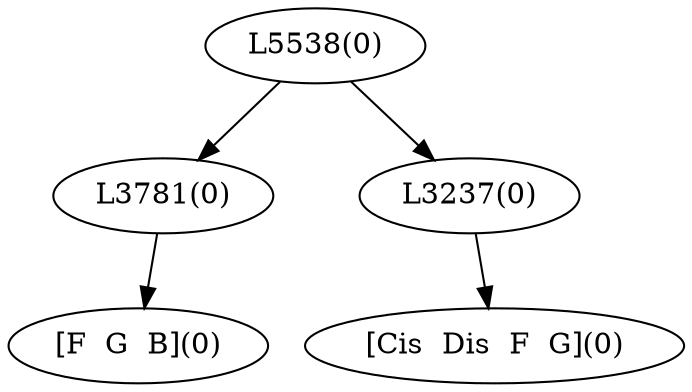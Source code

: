 digraph sample{
"L3781(0)"->"[F  G  B](0)"
"L3237(0)"->"[Cis  Dis  F  G](0)"
"L5538(0)"->"L3781(0)"
"L5538(0)"->"L3237(0)"
{rank = min; "L5538(0)"}
{rank = same; "L3781(0)"; "L3237(0)";}
{rank = max; "[Cis  Dis  F  G](0)"; "[F  G  B](0)";}
}